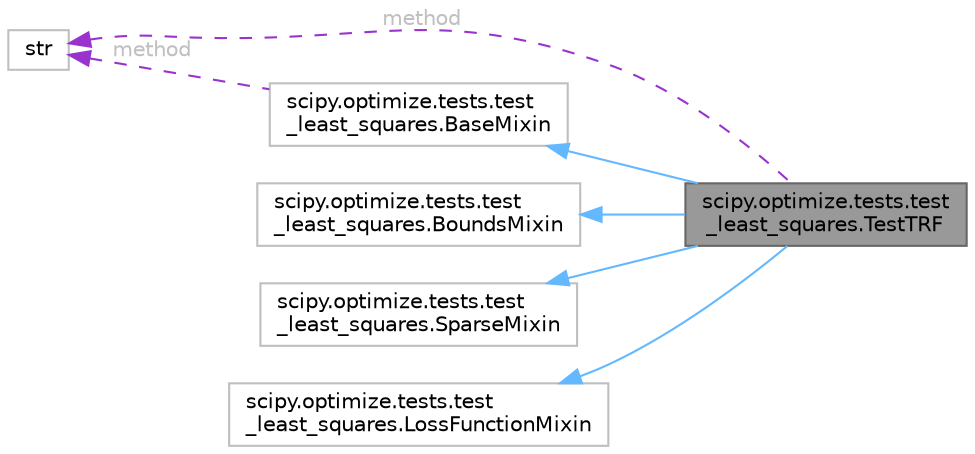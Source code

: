 digraph "scipy.optimize.tests.test_least_squares.TestTRF"
{
 // LATEX_PDF_SIZE
  bgcolor="transparent";
  edge [fontname=Helvetica,fontsize=10,labelfontname=Helvetica,labelfontsize=10];
  node [fontname=Helvetica,fontsize=10,shape=box,height=0.2,width=0.4];
  rankdir="LR";
  Node1 [id="Node000001",label="scipy.optimize.tests.test\l_least_squares.TestTRF",height=0.2,width=0.4,color="gray40", fillcolor="grey60", style="filled", fontcolor="black",tooltip=" "];
  Node2 -> Node1 [id="edge1_Node000001_Node000002",dir="back",color="steelblue1",style="solid",tooltip=" "];
  Node2 [id="Node000002",label="scipy.optimize.tests.test\l_least_squares.BaseMixin",height=0.2,width=0.4,color="grey75", fillcolor="white", style="filled",URL="$df/d66/classscipy_1_1optimize_1_1tests_1_1test__least__squares_1_1BaseMixin.html",tooltip=" "];
  Node3 -> Node2 [id="edge2_Node000002_Node000003",dir="back",color="darkorchid3",style="dashed",tooltip=" ",label=" method",fontcolor="grey" ];
  Node3 [id="Node000003",label="str",height=0.2,width=0.4,color="grey75", fillcolor="white", style="filled",tooltip=" "];
  Node4 -> Node1 [id="edge3_Node000001_Node000004",dir="back",color="steelblue1",style="solid",tooltip=" "];
  Node4 [id="Node000004",label="scipy.optimize.tests.test\l_least_squares.BoundsMixin",height=0.2,width=0.4,color="grey75", fillcolor="white", style="filled",URL="$db/d7c/classscipy_1_1optimize_1_1tests_1_1test__least__squares_1_1BoundsMixin.html",tooltip=" "];
  Node5 -> Node1 [id="edge4_Node000001_Node000005",dir="back",color="steelblue1",style="solid",tooltip=" "];
  Node5 [id="Node000005",label="scipy.optimize.tests.test\l_least_squares.SparseMixin",height=0.2,width=0.4,color="grey75", fillcolor="white", style="filled",URL="$d1/d72/classscipy_1_1optimize_1_1tests_1_1test__least__squares_1_1SparseMixin.html",tooltip=" "];
  Node6 -> Node1 [id="edge5_Node000001_Node000006",dir="back",color="steelblue1",style="solid",tooltip=" "];
  Node6 [id="Node000006",label="scipy.optimize.tests.test\l_least_squares.LossFunctionMixin",height=0.2,width=0.4,color="grey75", fillcolor="white", style="filled",URL="$df/d42/classscipy_1_1optimize_1_1tests_1_1test__least__squares_1_1LossFunctionMixin.html",tooltip=" "];
  Node3 -> Node1 [id="edge6_Node000001_Node000003",dir="back",color="darkorchid3",style="dashed",tooltip=" ",label=" method",fontcolor="grey" ];
}
